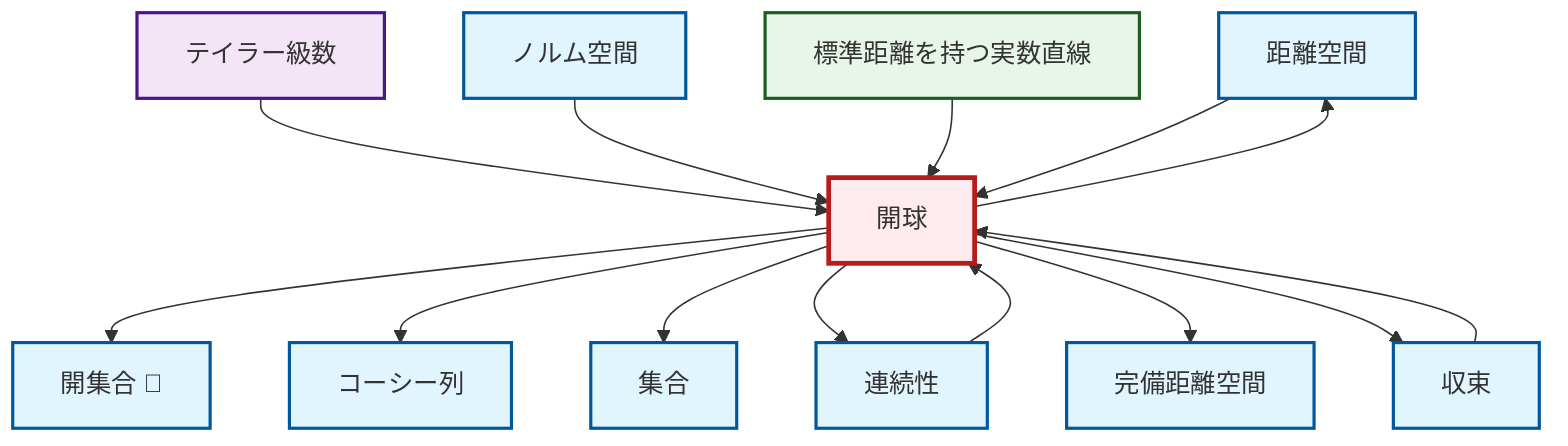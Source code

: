 graph TD
    classDef definition fill:#e1f5fe,stroke:#01579b,stroke-width:2px
    classDef theorem fill:#f3e5f5,stroke:#4a148c,stroke-width:2px
    classDef axiom fill:#fff3e0,stroke:#e65100,stroke-width:2px
    classDef example fill:#e8f5e9,stroke:#1b5e20,stroke-width:2px
    classDef current fill:#ffebee,stroke:#b71c1c,stroke-width:3px
    def-cauchy-sequence["コーシー列"]:::definition
    def-metric-space["距離空間"]:::definition
    ex-real-line-metric["標準距離を持つ実数直線"]:::example
    def-convergence["収束"]:::definition
    def-continuity["連続性"]:::definition
    def-open-ball["開球"]:::definition
    thm-taylor-series["テイラー級数"]:::theorem
    def-set["集合"]:::definition
    def-open-set["開集合 📝"]:::definition
    def-normed-vector-space["ノルム空間"]:::definition
    def-complete-metric-space["完備距離空間"]:::definition
    def-continuity --> def-open-ball
    def-open-ball --> def-open-set
    def-open-ball --> def-cauchy-sequence
    def-open-ball --> def-set
    thm-taylor-series --> def-open-ball
    def-open-ball --> def-continuity
    def-open-ball --> def-metric-space
    def-open-ball --> def-complete-metric-space
    def-convergence --> def-open-ball
    def-normed-vector-space --> def-open-ball
    def-open-ball --> def-convergence
    ex-real-line-metric --> def-open-ball
    def-metric-space --> def-open-ball
    class def-open-ball current